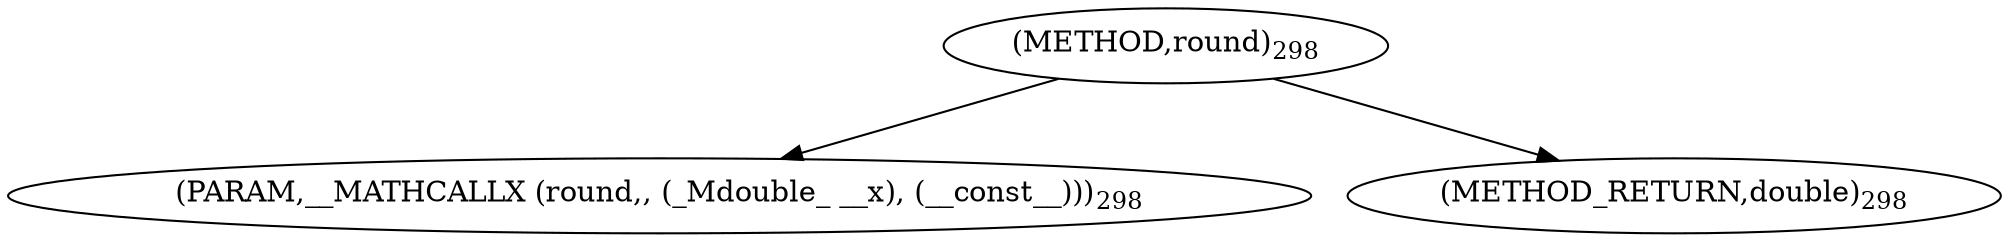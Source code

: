 digraph "round" {  
"6403" [label = <(METHOD,round)<SUB>298</SUB>> ]
"6404" [label = <(PARAM,__MATHCALLX (round,, (_Mdouble_ __x), (__const__)))<SUB>298</SUB>> ]
"6405" [label = <(METHOD_RETURN,double)<SUB>298</SUB>> ]
  "6403" -> "6404" 
  "6403" -> "6405" 
}
